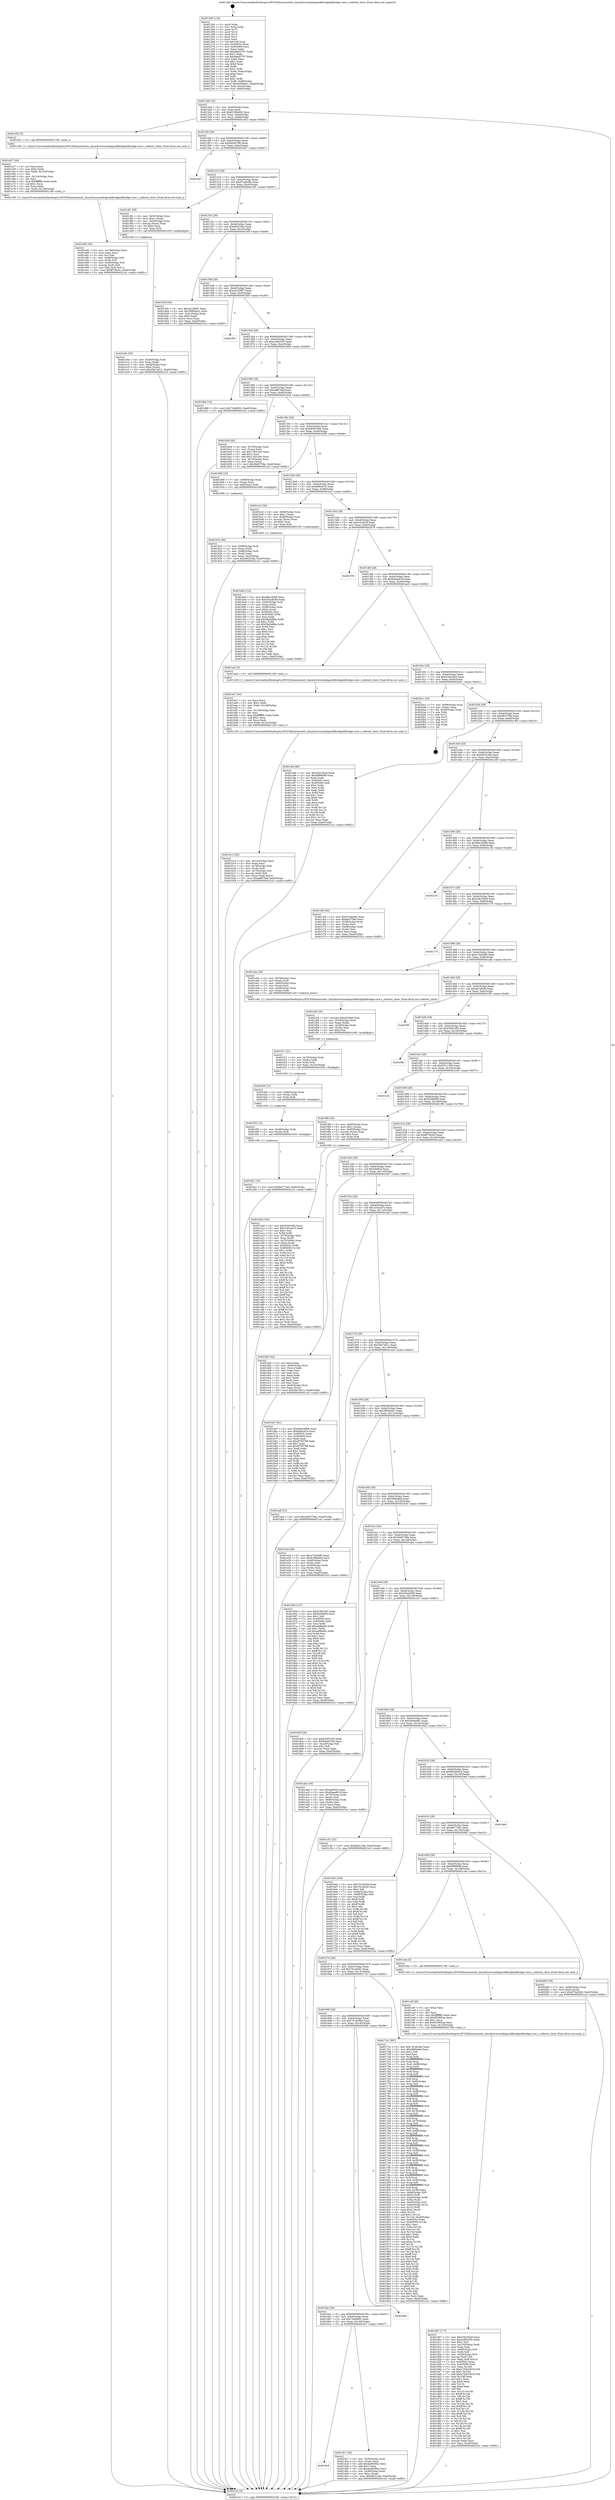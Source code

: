 digraph "0x401260" {
  label = "0x401260 (/mnt/c/Users/mathe/Desktop/tcc/POCII/binaries/extr_linuxdriversmediapciddbridgeddbridge-core.c_redirect_show_Final-ollvm.out::main(0))"
  labelloc = "t"
  node[shape=record]

  Entry [label="",width=0.3,height=0.3,shape=circle,fillcolor=black,style=filled]
  "0x4012d4" [label="{
     0x4012d4 [32]\l
     | [instrs]\l
     &nbsp;&nbsp;0x4012d4 \<+6\>: mov -0xa0(%rbp),%eax\l
     &nbsp;&nbsp;0x4012da \<+2\>: mov %eax,%ecx\l
     &nbsp;&nbsp;0x4012dc \<+6\>: sub $0x8108bd0d,%ecx\l
     &nbsp;&nbsp;0x4012e2 \<+6\>: mov %eax,-0xb4(%rbp)\l
     &nbsp;&nbsp;0x4012e8 \<+6\>: mov %ecx,-0xb8(%rbp)\l
     &nbsp;&nbsp;0x4012ee \<+6\>: je 0000000000401e52 \<main+0xbf2\>\l
  }"]
  "0x401e52" [label="{
     0x401e52 [5]\l
     | [instrs]\l
     &nbsp;&nbsp;0x401e52 \<+5\>: call 0000000000401160 \<next_i\>\l
     | [calls]\l
     &nbsp;&nbsp;0x401160 \{1\} (/mnt/c/Users/mathe/Desktop/tcc/POCII/binaries/extr_linuxdriversmediapciddbridgeddbridge-core.c_redirect_show_Final-ollvm.out::next_i)\l
  }"]
  "0x4012f4" [label="{
     0x4012f4 [28]\l
     | [instrs]\l
     &nbsp;&nbsp;0x4012f4 \<+5\>: jmp 00000000004012f9 \<main+0x99\>\l
     &nbsp;&nbsp;0x4012f9 \<+6\>: mov -0xb4(%rbp),%eax\l
     &nbsp;&nbsp;0x4012ff \<+5\>: sub $0x94e0d766,%eax\l
     &nbsp;&nbsp;0x401304 \<+6\>: mov %eax,-0xbc(%rbp)\l
     &nbsp;&nbsp;0x40130a \<+6\>: je 00000000004018e7 \<main+0x687\>\l
  }"]
  Exit [label="",width=0.3,height=0.3,shape=circle,fillcolor=black,style=filled,peripheries=2]
  "0x4018e7" [label="{
     0x4018e7\l
  }", style=dashed]
  "0x401310" [label="{
     0x401310 [28]\l
     | [instrs]\l
     &nbsp;&nbsp;0x401310 \<+5\>: jmp 0000000000401315 \<main+0xb5\>\l
     &nbsp;&nbsp;0x401315 \<+6\>: mov -0xb4(%rbp),%eax\l
     &nbsp;&nbsp;0x40131b \<+5\>: sub $0x97adbc8b,%eax\l
     &nbsp;&nbsp;0x401320 \<+6\>: mov %eax,-0xc0(%rbp)\l
     &nbsp;&nbsp;0x401326 \<+6\>: je 0000000000401df1 \<main+0xb91\>\l
  }"]
  "0x401f41" [label="{
     0x401f41 [15]\l
     | [instrs]\l
     &nbsp;&nbsp;0x401f41 \<+10\>: movl $0x6ef77cb5,-0xa0(%rbp)\l
     &nbsp;&nbsp;0x401f4b \<+5\>: jmp 00000000004021e2 \<main+0xf82\>\l
  }"]
  "0x401df1" [label="{
     0x401df1 [29]\l
     | [instrs]\l
     &nbsp;&nbsp;0x401df1 \<+4\>: mov -0x50(%rbp),%rax\l
     &nbsp;&nbsp;0x401df5 \<+6\>: movl $0x1,(%rax)\l
     &nbsp;&nbsp;0x401dfb \<+4\>: mov -0x50(%rbp),%rax\l
     &nbsp;&nbsp;0x401dff \<+3\>: movslq (%rax),%rax\l
     &nbsp;&nbsp;0x401e02 \<+4\>: shl $0x0,%rax\l
     &nbsp;&nbsp;0x401e06 \<+3\>: mov %rax,%rdi\l
     &nbsp;&nbsp;0x401e09 \<+5\>: call 0000000000401050 \<malloc@plt\>\l
     | [calls]\l
     &nbsp;&nbsp;0x401050 \{1\} (unknown)\l
  }"]
  "0x40132c" [label="{
     0x40132c [28]\l
     | [instrs]\l
     &nbsp;&nbsp;0x40132c \<+5\>: jmp 0000000000401331 \<main+0xd1\>\l
     &nbsp;&nbsp;0x401331 \<+6\>: mov -0xb4(%rbp),%eax\l
     &nbsp;&nbsp;0x401337 \<+5\>: sub $0x9e6232fa,%eax\l
     &nbsp;&nbsp;0x40133c \<+6\>: mov %eax,-0xc4(%rbp)\l
     &nbsp;&nbsp;0x401342 \<+6\>: je 000000000040193f \<main+0x6df\>\l
  }"]
  "0x401f35" [label="{
     0x401f35 [12]\l
     | [instrs]\l
     &nbsp;&nbsp;0x401f35 \<+4\>: mov -0x48(%rbp),%rdx\l
     &nbsp;&nbsp;0x401f39 \<+3\>: mov (%rdx),%rdi\l
     &nbsp;&nbsp;0x401f3c \<+5\>: call 0000000000401030 \<free@plt\>\l
     | [calls]\l
     &nbsp;&nbsp;0x401030 \{1\} (unknown)\l
  }"]
  "0x40193f" [label="{
     0x40193f [30]\l
     | [instrs]\l
     &nbsp;&nbsp;0x40193f \<+5\>: mov $0xa4158bf7,%eax\l
     &nbsp;&nbsp;0x401944 \<+5\>: mov $0x3895bd41,%ecx\l
     &nbsp;&nbsp;0x401949 \<+3\>: mov -0x2c(%rbp),%edx\l
     &nbsp;&nbsp;0x40194c \<+3\>: cmp $0x0,%edx\l
     &nbsp;&nbsp;0x40194f \<+3\>: cmove %ecx,%eax\l
     &nbsp;&nbsp;0x401952 \<+6\>: mov %eax,-0xa0(%rbp)\l
     &nbsp;&nbsp;0x401958 \<+5\>: jmp 00000000004021e2 \<main+0xf82\>\l
  }"]
  "0x401348" [label="{
     0x401348 [28]\l
     | [instrs]\l
     &nbsp;&nbsp;0x401348 \<+5\>: jmp 000000000040134d \<main+0xed\>\l
     &nbsp;&nbsp;0x40134d \<+6\>: mov -0xb4(%rbp),%eax\l
     &nbsp;&nbsp;0x401353 \<+5\>: sub $0xa4158bf7,%eax\l
     &nbsp;&nbsp;0x401358 \<+6\>: mov %eax,-0xc8(%rbp)\l
     &nbsp;&nbsp;0x40135e \<+6\>: je 0000000000401f50 \<main+0xcf0\>\l
  }"]
  "0x401f26" [label="{
     0x401f26 [15]\l
     | [instrs]\l
     &nbsp;&nbsp;0x401f26 \<+4\>: mov -0x60(%rbp),%rdx\l
     &nbsp;&nbsp;0x401f2a \<+3\>: mov (%rdx),%rdx\l
     &nbsp;&nbsp;0x401f2d \<+3\>: mov %rdx,%rdi\l
     &nbsp;&nbsp;0x401f30 \<+5\>: call 0000000000401030 \<free@plt\>\l
     | [calls]\l
     &nbsp;&nbsp;0x401030 \{1\} (unknown)\l
  }"]
  "0x401f50" [label="{
     0x401f50\l
  }", style=dashed]
  "0x401364" [label="{
     0x401364 [28]\l
     | [instrs]\l
     &nbsp;&nbsp;0x401364 \<+5\>: jmp 0000000000401369 \<main+0x109\>\l
     &nbsp;&nbsp;0x401369 \<+6\>: mov -0xb4(%rbp),%eax\l
     &nbsp;&nbsp;0x40136f \<+5\>: sub $0xacd82305,%eax\l
     &nbsp;&nbsp;0x401374 \<+6\>: mov %eax,-0xcc(%rbp)\l
     &nbsp;&nbsp;0x40137a \<+6\>: je 0000000000401db8 \<main+0xb58\>\l
  }"]
  "0x401f11" [label="{
     0x401f11 [21]\l
     | [instrs]\l
     &nbsp;&nbsp;0x401f11 \<+4\>: mov -0x78(%rbp),%rdx\l
     &nbsp;&nbsp;0x401f15 \<+3\>: mov (%rdx),%rdx\l
     &nbsp;&nbsp;0x401f18 \<+3\>: mov %rdx,%rdi\l
     &nbsp;&nbsp;0x401f1b \<+6\>: mov %eax,-0x15c(%rbp)\l
     &nbsp;&nbsp;0x401f21 \<+5\>: call 0000000000401030 \<free@plt\>\l
     | [calls]\l
     &nbsp;&nbsp;0x401030 \{1\} (unknown)\l
  }"]
  "0x401db8" [label="{
     0x401db8 [15]\l
     | [instrs]\l
     &nbsp;&nbsp;0x401db8 \<+10\>: movl $0x75af4902,-0xa0(%rbp)\l
     &nbsp;&nbsp;0x401dc2 \<+5\>: jmp 00000000004021e2 \<main+0xf82\>\l
  }"]
  "0x401380" [label="{
     0x401380 [28]\l
     | [instrs]\l
     &nbsp;&nbsp;0x401380 \<+5\>: jmp 0000000000401385 \<main+0x125\>\l
     &nbsp;&nbsp;0x401385 \<+6\>: mov -0xb4(%rbp),%eax\l
     &nbsp;&nbsp;0x40138b \<+5\>: sub $0xadf678ef,%eax\l
     &nbsp;&nbsp;0x401390 \<+6\>: mov %eax,-0xd0(%rbp)\l
     &nbsp;&nbsp;0x401396 \<+6\>: je 0000000000401b3d \<main+0x8dd\>\l
  }"]
  "0x401ef4" [label="{
     0x401ef4 [29]\l
     | [instrs]\l
     &nbsp;&nbsp;0x401ef4 \<+10\>: movabs $0x4030b6,%rdi\l
     &nbsp;&nbsp;0x401efe \<+4\>: mov -0x38(%rbp),%rdx\l
     &nbsp;&nbsp;0x401f02 \<+2\>: mov %eax,(%rdx)\l
     &nbsp;&nbsp;0x401f04 \<+4\>: mov -0x38(%rbp),%rdx\l
     &nbsp;&nbsp;0x401f08 \<+2\>: mov (%rdx),%esi\l
     &nbsp;&nbsp;0x401f0a \<+2\>: mov $0x0,%al\l
     &nbsp;&nbsp;0x401f0c \<+5\>: call 0000000000401040 \<printf@plt\>\l
     | [calls]\l
     &nbsp;&nbsp;0x401040 \{1\} (unknown)\l
  }"]
  "0x401b3d" [label="{
     0x401b3d [42]\l
     | [instrs]\l
     &nbsp;&nbsp;0x401b3d \<+4\>: mov -0x70(%rbp),%rax\l
     &nbsp;&nbsp;0x401b41 \<+2\>: mov (%rax),%ecx\l
     &nbsp;&nbsp;0x401b43 \<+6\>: sub $0x11831e0c,%ecx\l
     &nbsp;&nbsp;0x401b49 \<+3\>: add $0x1,%ecx\l
     &nbsp;&nbsp;0x401b4c \<+6\>: add $0x11831e0c,%ecx\l
     &nbsp;&nbsp;0x401b52 \<+4\>: mov -0x70(%rbp),%rax\l
     &nbsp;&nbsp;0x401b56 \<+2\>: mov %ecx,(%rax)\l
     &nbsp;&nbsp;0x401b58 \<+10\>: movl $0x3b83758a,-0xa0(%rbp)\l
     &nbsp;&nbsp;0x401b62 \<+5\>: jmp 00000000004021e2 \<main+0xf82\>\l
  }"]
  "0x40139c" [label="{
     0x40139c [28]\l
     | [instrs]\l
     &nbsp;&nbsp;0x40139c \<+5\>: jmp 00000000004013a1 \<main+0x141\>\l
     &nbsp;&nbsp;0x4013a1 \<+6\>: mov -0xb4(%rbp),%eax\l
     &nbsp;&nbsp;0x4013a7 \<+5\>: sub $0xb9387d40,%eax\l
     &nbsp;&nbsp;0x4013ac \<+6\>: mov %eax,-0xd4(%rbp)\l
     &nbsp;&nbsp;0x4013b2 \<+6\>: je 0000000000401908 \<main+0x6a8\>\l
  }"]
  "0x401e83" [label="{
     0x401e83 [45]\l
     | [instrs]\l
     &nbsp;&nbsp;0x401e83 \<+6\>: mov -0x158(%rbp),%ecx\l
     &nbsp;&nbsp;0x401e89 \<+3\>: imul %eax,%ecx\l
     &nbsp;&nbsp;0x401e8c \<+3\>: mov %cl,%dil\l
     &nbsp;&nbsp;0x401e8f \<+4\>: mov -0x48(%rbp),%r8\l
     &nbsp;&nbsp;0x401e93 \<+3\>: mov (%r8),%r8\l
     &nbsp;&nbsp;0x401e96 \<+4\>: mov -0x40(%rbp),%r9\l
     &nbsp;&nbsp;0x401e9a \<+3\>: movslq (%r9),%r9\l
     &nbsp;&nbsp;0x401e9d \<+4\>: mov %dil,(%r8,%r9,1)\l
     &nbsp;&nbsp;0x401ea1 \<+10\>: movl $0xff739c0c,-0xa0(%rbp)\l
     &nbsp;&nbsp;0x401eab \<+5\>: jmp 00000000004021e2 \<main+0xf82\>\l
  }"]
  "0x401908" [label="{
     0x401908 [19]\l
     | [instrs]\l
     &nbsp;&nbsp;0x401908 \<+7\>: mov -0x90(%rbp),%rax\l
     &nbsp;&nbsp;0x40190f \<+3\>: mov (%rax),%rax\l
     &nbsp;&nbsp;0x401912 \<+4\>: mov 0x8(%rax),%rdi\l
     &nbsp;&nbsp;0x401916 \<+5\>: call 0000000000401060 \<atoi@plt\>\l
     | [calls]\l
     &nbsp;&nbsp;0x401060 \{1\} (unknown)\l
  }"]
  "0x4013b8" [label="{
     0x4013b8 [28]\l
     | [instrs]\l
     &nbsp;&nbsp;0x4013b8 \<+5\>: jmp 00000000004013bd \<main+0x15d\>\l
     &nbsp;&nbsp;0x4013bd \<+6\>: mov -0xb4(%rbp),%eax\l
     &nbsp;&nbsp;0x4013c3 \<+5\>: sub $0xbbf0cb7e,%eax\l
     &nbsp;&nbsp;0x4013c8 \<+6\>: mov %eax,-0xd8(%rbp)\l
     &nbsp;&nbsp;0x4013ce \<+6\>: je 0000000000401bc2 \<main+0x962\>\l
  }"]
  "0x401e57" [label="{
     0x401e57 [44]\l
     | [instrs]\l
     &nbsp;&nbsp;0x401e57 \<+2\>: xor %ecx,%ecx\l
     &nbsp;&nbsp;0x401e59 \<+5\>: mov $0x2,%edx\l
     &nbsp;&nbsp;0x401e5e \<+6\>: mov %edx,-0x154(%rbp)\l
     &nbsp;&nbsp;0x401e64 \<+1\>: cltd\l
     &nbsp;&nbsp;0x401e65 \<+6\>: mov -0x154(%rbp),%esi\l
     &nbsp;&nbsp;0x401e6b \<+2\>: idiv %esi\l
     &nbsp;&nbsp;0x401e6d \<+6\>: imul $0xfffffffe,%edx,%edx\l
     &nbsp;&nbsp;0x401e73 \<+3\>: sub $0x1,%ecx\l
     &nbsp;&nbsp;0x401e76 \<+2\>: sub %ecx,%edx\l
     &nbsp;&nbsp;0x401e78 \<+6\>: mov %edx,-0x158(%rbp)\l
     &nbsp;&nbsp;0x401e7e \<+5\>: call 0000000000401160 \<next_i\>\l
     | [calls]\l
     &nbsp;&nbsp;0x401160 \{1\} (/mnt/c/Users/mathe/Desktop/tcc/POCII/binaries/extr_linuxdriversmediapciddbridgeddbridge-core.c_redirect_show_Final-ollvm.out::next_i)\l
  }"]
  "0x401bc2" [label="{
     0x401bc2 [29]\l
     | [instrs]\l
     &nbsp;&nbsp;0x401bc2 \<+4\>: mov -0x68(%rbp),%rax\l
     &nbsp;&nbsp;0x401bc6 \<+6\>: movl $0x1,(%rax)\l
     &nbsp;&nbsp;0x401bcc \<+4\>: mov -0x68(%rbp),%rax\l
     &nbsp;&nbsp;0x401bd0 \<+3\>: movslq (%rax),%rax\l
     &nbsp;&nbsp;0x401bd3 \<+4\>: shl $0x2,%rax\l
     &nbsp;&nbsp;0x401bd7 \<+3\>: mov %rax,%rdi\l
     &nbsp;&nbsp;0x401bda \<+5\>: call 0000000000401050 \<malloc@plt\>\l
     | [calls]\l
     &nbsp;&nbsp;0x401050 \{1\} (unknown)\l
  }"]
  "0x4013d4" [label="{
     0x4013d4 [28]\l
     | [instrs]\l
     &nbsp;&nbsp;0x4013d4 \<+5\>: jmp 00000000004013d9 \<main+0x179\>\l
     &nbsp;&nbsp;0x4013d9 \<+6\>: mov -0xb4(%rbp),%eax\l
     &nbsp;&nbsp;0x4013df \<+5\>: sub $0xc32c63cf,%eax\l
     &nbsp;&nbsp;0x4013e4 \<+6\>: mov %eax,-0xdc(%rbp)\l
     &nbsp;&nbsp;0x4013ea \<+6\>: je 0000000000402076 \<main+0xe16\>\l
  }"]
  "0x401e0e" [label="{
     0x401e0e [32]\l
     | [instrs]\l
     &nbsp;&nbsp;0x401e0e \<+4\>: mov -0x48(%rbp),%rdi\l
     &nbsp;&nbsp;0x401e12 \<+3\>: mov %rax,(%rdi)\l
     &nbsp;&nbsp;0x401e15 \<+4\>: mov -0x40(%rbp),%rax\l
     &nbsp;&nbsp;0x401e19 \<+6\>: movl $0x0,(%rax)\l
     &nbsp;&nbsp;0x401e1f \<+10\>: movl $0x29a74d11,-0xa0(%rbp)\l
     &nbsp;&nbsp;0x401e29 \<+5\>: jmp 00000000004021e2 \<main+0xf82\>\l
  }"]
  "0x402076" [label="{
     0x402076\l
  }", style=dashed]
  "0x4013f0" [label="{
     0x4013f0 [28]\l
     | [instrs]\l
     &nbsp;&nbsp;0x4013f0 \<+5\>: jmp 00000000004013f5 \<main+0x195\>\l
     &nbsp;&nbsp;0x4013f5 \<+6\>: mov -0xb4(%rbp),%eax\l
     &nbsp;&nbsp;0x4013fb \<+5\>: sub $0xd6aae819,%eax\l
     &nbsp;&nbsp;0x401400 \<+6\>: mov %eax,-0xe0(%rbp)\l
     &nbsp;&nbsp;0x401406 \<+6\>: je 0000000000401ae2 \<main+0x882\>\l
  }"]
  "0x4016c8" [label="{
     0x4016c8\l
  }", style=dashed]
  "0x401ae2" [label="{
     0x401ae2 [5]\l
     | [instrs]\l
     &nbsp;&nbsp;0x401ae2 \<+5\>: call 0000000000401160 \<next_i\>\l
     | [calls]\l
     &nbsp;&nbsp;0x401160 \{1\} (/mnt/c/Users/mathe/Desktop/tcc/POCII/binaries/extr_linuxdriversmediapciddbridgeddbridge-core.c_redirect_show_Final-ollvm.out::next_i)\l
  }"]
  "0x40140c" [label="{
     0x40140c [28]\l
     | [instrs]\l
     &nbsp;&nbsp;0x40140c \<+5\>: jmp 0000000000401411 \<main+0x1b1\>\l
     &nbsp;&nbsp;0x401411 \<+6\>: mov -0xb4(%rbp),%eax\l
     &nbsp;&nbsp;0x401417 \<+5\>: sub $0xd70a42b0,%eax\l
     &nbsp;&nbsp;0x40141c \<+6\>: mov %eax,-0xe4(%rbp)\l
     &nbsp;&nbsp;0x401422 \<+6\>: je 00000000004020a1 \<main+0xe41\>\l
  }"]
  "0x401dc7" [label="{
     0x401dc7 [42]\l
     | [instrs]\l
     &nbsp;&nbsp;0x401dc7 \<+4\>: mov -0x58(%rbp),%rax\l
     &nbsp;&nbsp;0x401dcb \<+2\>: mov (%rax),%ecx\l
     &nbsp;&nbsp;0x401dcd \<+6\>: add $0xda9409b2,%ecx\l
     &nbsp;&nbsp;0x401dd3 \<+3\>: add $0x1,%ecx\l
     &nbsp;&nbsp;0x401dd6 \<+6\>: sub $0xda9409b2,%ecx\l
     &nbsp;&nbsp;0x401ddc \<+4\>: mov -0x58(%rbp),%rax\l
     &nbsp;&nbsp;0x401de0 \<+2\>: mov %ecx,(%rax)\l
     &nbsp;&nbsp;0x401de2 \<+10\>: movl $0xd9c51efe,-0xa0(%rbp)\l
     &nbsp;&nbsp;0x401dec \<+5\>: jmp 00000000004021e2 \<main+0xf82\>\l
  }"]
  "0x4020a1" [label="{
     0x4020a1 [24]\l
     | [instrs]\l
     &nbsp;&nbsp;0x4020a1 \<+7\>: mov -0x98(%rbp),%rax\l
     &nbsp;&nbsp;0x4020a8 \<+2\>: mov (%rax),%eax\l
     &nbsp;&nbsp;0x4020aa \<+4\>: lea -0x28(%rbp),%rsp\l
     &nbsp;&nbsp;0x4020ae \<+1\>: pop %rbx\l
     &nbsp;&nbsp;0x4020af \<+2\>: pop %r12\l
     &nbsp;&nbsp;0x4020b1 \<+2\>: pop %r13\l
     &nbsp;&nbsp;0x4020b3 \<+2\>: pop %r14\l
     &nbsp;&nbsp;0x4020b5 \<+2\>: pop %r15\l
     &nbsp;&nbsp;0x4020b7 \<+1\>: pop %rbp\l
     &nbsp;&nbsp;0x4020b8 \<+1\>: ret\l
  }"]
  "0x401428" [label="{
     0x401428 [28]\l
     | [instrs]\l
     &nbsp;&nbsp;0x401428 \<+5\>: jmp 000000000040142d \<main+0x1cd\>\l
     &nbsp;&nbsp;0x40142d \<+6\>: mov -0xb4(%rbp),%eax\l
     &nbsp;&nbsp;0x401433 \<+5\>: sub $0xd81f7f8d,%eax\l
     &nbsp;&nbsp;0x401438 \<+6\>: mov %eax,-0xe8(%rbp)\l
     &nbsp;&nbsp;0x40143e \<+6\>: je 0000000000401c84 \<main+0xa24\>\l
  }"]
  "0x4016ac" [label="{
     0x4016ac [28]\l
     | [instrs]\l
     &nbsp;&nbsp;0x4016ac \<+5\>: jmp 00000000004016b1 \<main+0x451\>\l
     &nbsp;&nbsp;0x4016b1 \<+6\>: mov -0xb4(%rbp),%eax\l
     &nbsp;&nbsp;0x4016b7 \<+5\>: sub $0x75af4902,%eax\l
     &nbsp;&nbsp;0x4016bc \<+6\>: mov %eax,-0x144(%rbp)\l
     &nbsp;&nbsp;0x4016c2 \<+6\>: je 0000000000401dc7 \<main+0xb67\>\l
  }"]
  "0x401c84" [label="{
     0x401c84 [86]\l
     | [instrs]\l
     &nbsp;&nbsp;0x401c84 \<+5\>: mov $0xe3b16428,%eax\l
     &nbsp;&nbsp;0x401c89 \<+5\>: mov $0x6f9f9698,%ecx\l
     &nbsp;&nbsp;0x401c8e \<+2\>: xor %edx,%edx\l
     &nbsp;&nbsp;0x401c90 \<+7\>: mov 0x40505c,%esi\l
     &nbsp;&nbsp;0x401c97 \<+7\>: mov 0x405060,%edi\l
     &nbsp;&nbsp;0x401c9e \<+3\>: sub $0x1,%edx\l
     &nbsp;&nbsp;0x401ca1 \<+3\>: mov %esi,%r8d\l
     &nbsp;&nbsp;0x401ca4 \<+3\>: add %edx,%r8d\l
     &nbsp;&nbsp;0x401ca7 \<+4\>: imul %r8d,%esi\l
     &nbsp;&nbsp;0x401cab \<+3\>: and $0x1,%esi\l
     &nbsp;&nbsp;0x401cae \<+3\>: cmp $0x0,%esi\l
     &nbsp;&nbsp;0x401cb1 \<+4\>: sete %r9b\l
     &nbsp;&nbsp;0x401cb5 \<+3\>: cmp $0xa,%edi\l
     &nbsp;&nbsp;0x401cb8 \<+4\>: setl %r10b\l
     &nbsp;&nbsp;0x401cbc \<+3\>: mov %r9b,%r11b\l
     &nbsp;&nbsp;0x401cbf \<+3\>: and %r10b,%r11b\l
     &nbsp;&nbsp;0x401cc2 \<+3\>: xor %r10b,%r9b\l
     &nbsp;&nbsp;0x401cc5 \<+3\>: or %r9b,%r11b\l
     &nbsp;&nbsp;0x401cc8 \<+4\>: test $0x1,%r11b\l
     &nbsp;&nbsp;0x401ccc \<+3\>: cmovne %ecx,%eax\l
     &nbsp;&nbsp;0x401ccf \<+6\>: mov %eax,-0xa0(%rbp)\l
     &nbsp;&nbsp;0x401cd5 \<+5\>: jmp 00000000004021e2 \<main+0xf82\>\l
  }"]
  "0x401444" [label="{
     0x401444 [28]\l
     | [instrs]\l
     &nbsp;&nbsp;0x401444 \<+5\>: jmp 0000000000401449 \<main+0x1e9\>\l
     &nbsp;&nbsp;0x401449 \<+6\>: mov -0xb4(%rbp),%eax\l
     &nbsp;&nbsp;0x40144f \<+5\>: sub $0xd9c51efe,%eax\l
     &nbsp;&nbsp;0x401454 \<+6\>: mov %eax,-0xec(%rbp)\l
     &nbsp;&nbsp;0x40145a \<+6\>: je 0000000000401c60 \<main+0xa00\>\l
  }"]
  "0x4020b9" [label="{
     0x4020b9\l
  }", style=dashed]
  "0x401c60" [label="{
     0x401c60 [36]\l
     | [instrs]\l
     &nbsp;&nbsp;0x401c60 \<+5\>: mov $0x97adbc8b,%eax\l
     &nbsp;&nbsp;0x401c65 \<+5\>: mov $0xd81f7f8d,%ecx\l
     &nbsp;&nbsp;0x401c6a \<+4\>: mov -0x58(%rbp),%rdx\l
     &nbsp;&nbsp;0x401c6e \<+2\>: mov (%rdx),%esi\l
     &nbsp;&nbsp;0x401c70 \<+4\>: mov -0x68(%rbp),%rdx\l
     &nbsp;&nbsp;0x401c74 \<+2\>: cmp (%rdx),%esi\l
     &nbsp;&nbsp;0x401c76 \<+3\>: cmovl %ecx,%eax\l
     &nbsp;&nbsp;0x401c79 \<+6\>: mov %eax,-0xa0(%rbp)\l
     &nbsp;&nbsp;0x401c7f \<+5\>: jmp 00000000004021e2 \<main+0xf82\>\l
  }"]
  "0x401460" [label="{
     0x401460 [28]\l
     | [instrs]\l
     &nbsp;&nbsp;0x401460 \<+5\>: jmp 0000000000401465 \<main+0x205\>\l
     &nbsp;&nbsp;0x401465 \<+6\>: mov -0xb4(%rbp),%eax\l
     &nbsp;&nbsp;0x40146b \<+5\>: sub $0xd9e16069,%eax\l
     &nbsp;&nbsp;0x401470 \<+6\>: mov %eax,-0xf0(%rbp)\l
     &nbsp;&nbsp;0x401476 \<+6\>: je 000000000040213b \<main+0xedb\>\l
  }"]
  "0x401d07" [label="{
     0x401d07 [177]\l
     | [instrs]\l
     &nbsp;&nbsp;0x401d07 \<+5\>: mov $0xe3b16428,%ecx\l
     &nbsp;&nbsp;0x401d0c \<+5\>: mov $0xacd82305,%edx\l
     &nbsp;&nbsp;0x401d11 \<+3\>: mov $0x1,%sil\l
     &nbsp;&nbsp;0x401d14 \<+6\>: mov -0x150(%rbp),%edi\l
     &nbsp;&nbsp;0x401d1a \<+3\>: imul %eax,%edi\l
     &nbsp;&nbsp;0x401d1d \<+4\>: mov -0x60(%rbp),%r8\l
     &nbsp;&nbsp;0x401d21 \<+3\>: mov (%r8),%r8\l
     &nbsp;&nbsp;0x401d24 \<+4\>: mov -0x58(%rbp),%r9\l
     &nbsp;&nbsp;0x401d28 \<+3\>: movslq (%r9),%r9\l
     &nbsp;&nbsp;0x401d2b \<+4\>: mov %edi,(%r8,%r9,4)\l
     &nbsp;&nbsp;0x401d2f \<+7\>: mov 0x40505c,%eax\l
     &nbsp;&nbsp;0x401d36 \<+7\>: mov 0x405060,%edi\l
     &nbsp;&nbsp;0x401d3d \<+3\>: mov %eax,%r10d\l
     &nbsp;&nbsp;0x401d40 \<+7\>: sub $0xa7d2b24f,%r10d\l
     &nbsp;&nbsp;0x401d47 \<+4\>: sub $0x1,%r10d\l
     &nbsp;&nbsp;0x401d4b \<+7\>: add $0xa7d2b24f,%r10d\l
     &nbsp;&nbsp;0x401d52 \<+4\>: imul %r10d,%eax\l
     &nbsp;&nbsp;0x401d56 \<+3\>: and $0x1,%eax\l
     &nbsp;&nbsp;0x401d59 \<+3\>: cmp $0x0,%eax\l
     &nbsp;&nbsp;0x401d5c \<+4\>: sete %r11b\l
     &nbsp;&nbsp;0x401d60 \<+3\>: cmp $0xa,%edi\l
     &nbsp;&nbsp;0x401d63 \<+3\>: setl %bl\l
     &nbsp;&nbsp;0x401d66 \<+3\>: mov %r11b,%r14b\l
     &nbsp;&nbsp;0x401d69 \<+4\>: xor $0xff,%r14b\l
     &nbsp;&nbsp;0x401d6d \<+3\>: mov %bl,%r15b\l
     &nbsp;&nbsp;0x401d70 \<+4\>: xor $0xff,%r15b\l
     &nbsp;&nbsp;0x401d74 \<+4\>: xor $0x1,%sil\l
     &nbsp;&nbsp;0x401d78 \<+3\>: mov %r14b,%r12b\l
     &nbsp;&nbsp;0x401d7b \<+4\>: and $0xff,%r12b\l
     &nbsp;&nbsp;0x401d7f \<+3\>: and %sil,%r11b\l
     &nbsp;&nbsp;0x401d82 \<+3\>: mov %r15b,%r13b\l
     &nbsp;&nbsp;0x401d85 \<+4\>: and $0xff,%r13b\l
     &nbsp;&nbsp;0x401d89 \<+3\>: and %sil,%bl\l
     &nbsp;&nbsp;0x401d8c \<+3\>: or %r11b,%r12b\l
     &nbsp;&nbsp;0x401d8f \<+3\>: or %bl,%r13b\l
     &nbsp;&nbsp;0x401d92 \<+3\>: xor %r13b,%r12b\l
     &nbsp;&nbsp;0x401d95 \<+3\>: or %r15b,%r14b\l
     &nbsp;&nbsp;0x401d98 \<+4\>: xor $0xff,%r14b\l
     &nbsp;&nbsp;0x401d9c \<+4\>: or $0x1,%sil\l
     &nbsp;&nbsp;0x401da0 \<+3\>: and %sil,%r14b\l
     &nbsp;&nbsp;0x401da3 \<+3\>: or %r14b,%r12b\l
     &nbsp;&nbsp;0x401da6 \<+4\>: test $0x1,%r12b\l
     &nbsp;&nbsp;0x401daa \<+3\>: cmovne %edx,%ecx\l
     &nbsp;&nbsp;0x401dad \<+6\>: mov %ecx,-0xa0(%rbp)\l
     &nbsp;&nbsp;0x401db3 \<+5\>: jmp 00000000004021e2 \<main+0xf82\>\l
  }"]
  "0x40213b" [label="{
     0x40213b\l
  }", style=dashed]
  "0x40147c" [label="{
     0x40147c [28]\l
     | [instrs]\l
     &nbsp;&nbsp;0x40147c \<+5\>: jmp 0000000000401481 \<main+0x221\>\l
     &nbsp;&nbsp;0x401481 \<+6\>: mov -0xb4(%rbp),%eax\l
     &nbsp;&nbsp;0x401487 \<+5\>: sub $0xe3b16428,%eax\l
     &nbsp;&nbsp;0x40148c \<+6\>: mov %eax,-0xf4(%rbp)\l
     &nbsp;&nbsp;0x401492 \<+6\>: je 0000000000402178 \<main+0xf18\>\l
  }"]
  "0x401cdf" [label="{
     0x401cdf [40]\l
     | [instrs]\l
     &nbsp;&nbsp;0x401cdf \<+5\>: mov $0x2,%ecx\l
     &nbsp;&nbsp;0x401ce4 \<+1\>: cltd\l
     &nbsp;&nbsp;0x401ce5 \<+2\>: idiv %ecx\l
     &nbsp;&nbsp;0x401ce7 \<+6\>: imul $0xfffffffe,%edx,%ecx\l
     &nbsp;&nbsp;0x401ced \<+6\>: sub $0xf53905aa,%ecx\l
     &nbsp;&nbsp;0x401cf3 \<+3\>: add $0x1,%ecx\l
     &nbsp;&nbsp;0x401cf6 \<+6\>: add $0xf53905aa,%ecx\l
     &nbsp;&nbsp;0x401cfc \<+6\>: mov %ecx,-0x150(%rbp)\l
     &nbsp;&nbsp;0x401d02 \<+5\>: call 0000000000401160 \<next_i\>\l
     | [calls]\l
     &nbsp;&nbsp;0x401160 \{1\} (/mnt/c/Users/mathe/Desktop/tcc/POCII/binaries/extr_linuxdriversmediapciddbridgeddbridge-core.c_redirect_show_Final-ollvm.out::next_i)\l
  }"]
  "0x402178" [label="{
     0x402178\l
  }", style=dashed]
  "0x401498" [label="{
     0x401498 [28]\l
     | [instrs]\l
     &nbsp;&nbsp;0x401498 \<+5\>: jmp 000000000040149d \<main+0x23d\>\l
     &nbsp;&nbsp;0x40149d \<+6\>: mov -0xb4(%rbp),%eax\l
     &nbsp;&nbsp;0x4014a3 \<+5\>: sub $0xe7445e99,%eax\l
     &nbsp;&nbsp;0x4014a8 \<+6\>: mov %eax,-0xf8(%rbp)\l
     &nbsp;&nbsp;0x4014ae \<+6\>: je 0000000000401eda \<main+0xc7a\>\l
  }"]
  "0x401bdf" [label="{
     0x401bdf [114]\l
     | [instrs]\l
     &nbsp;&nbsp;0x401bdf \<+5\>: mov $0xd9e16069,%ecx\l
     &nbsp;&nbsp;0x401be4 \<+5\>: mov $0x454a8269,%edx\l
     &nbsp;&nbsp;0x401be9 \<+4\>: mov -0x60(%rbp),%rdi\l
     &nbsp;&nbsp;0x401bed \<+3\>: mov %rax,(%rdi)\l
     &nbsp;&nbsp;0x401bf0 \<+4\>: mov -0x58(%rbp),%rax\l
     &nbsp;&nbsp;0x401bf4 \<+6\>: movl $0x0,(%rax)\l
     &nbsp;&nbsp;0x401bfa \<+7\>: mov 0x40505c,%esi\l
     &nbsp;&nbsp;0x401c01 \<+8\>: mov 0x405060,%r8d\l
     &nbsp;&nbsp;0x401c09 \<+3\>: mov %esi,%r9d\l
     &nbsp;&nbsp;0x401c0c \<+7\>: add $0x58a3d86a,%r9d\l
     &nbsp;&nbsp;0x401c13 \<+4\>: sub $0x1,%r9d\l
     &nbsp;&nbsp;0x401c17 \<+7\>: sub $0x58a3d86a,%r9d\l
     &nbsp;&nbsp;0x401c1e \<+4\>: imul %r9d,%esi\l
     &nbsp;&nbsp;0x401c22 \<+3\>: and $0x1,%esi\l
     &nbsp;&nbsp;0x401c25 \<+3\>: cmp $0x0,%esi\l
     &nbsp;&nbsp;0x401c28 \<+4\>: sete %r10b\l
     &nbsp;&nbsp;0x401c2c \<+4\>: cmp $0xa,%r8d\l
     &nbsp;&nbsp;0x401c30 \<+4\>: setl %r11b\l
     &nbsp;&nbsp;0x401c34 \<+3\>: mov %r10b,%bl\l
     &nbsp;&nbsp;0x401c37 \<+3\>: and %r11b,%bl\l
     &nbsp;&nbsp;0x401c3a \<+3\>: xor %r11b,%r10b\l
     &nbsp;&nbsp;0x401c3d \<+3\>: or %r10b,%bl\l
     &nbsp;&nbsp;0x401c40 \<+3\>: test $0x1,%bl\l
     &nbsp;&nbsp;0x401c43 \<+3\>: cmovne %edx,%ecx\l
     &nbsp;&nbsp;0x401c46 \<+6\>: mov %ecx,-0xa0(%rbp)\l
     &nbsp;&nbsp;0x401c4c \<+5\>: jmp 00000000004021e2 \<main+0xf82\>\l
  }"]
  "0x401eda" [label="{
     0x401eda [26]\l
     | [instrs]\l
     &nbsp;&nbsp;0x401eda \<+4\>: mov -0x78(%rbp),%rax\l
     &nbsp;&nbsp;0x401ede \<+3\>: mov (%rax),%rdi\l
     &nbsp;&nbsp;0x401ee1 \<+4\>: mov -0x60(%rbp),%rax\l
     &nbsp;&nbsp;0x401ee5 \<+3\>: mov (%rax),%rsi\l
     &nbsp;&nbsp;0x401ee8 \<+4\>: mov -0x48(%rbp),%rax\l
     &nbsp;&nbsp;0x401eec \<+3\>: mov (%rax),%rdx\l
     &nbsp;&nbsp;0x401eef \<+5\>: call 0000000000401240 \<redirect_show\>\l
     | [calls]\l
     &nbsp;&nbsp;0x401240 \{1\} (/mnt/c/Users/mathe/Desktop/tcc/POCII/binaries/extr_linuxdriversmediapciddbridgeddbridge-core.c_redirect_show_Final-ollvm.out::redirect_show)\l
  }"]
  "0x4014b4" [label="{
     0x4014b4 [28]\l
     | [instrs]\l
     &nbsp;&nbsp;0x4014b4 \<+5\>: jmp 00000000004014b9 \<main+0x259\>\l
     &nbsp;&nbsp;0x4014b9 \<+6\>: mov -0xb4(%rbp),%eax\l
     &nbsp;&nbsp;0x4014bf \<+5\>: sub $0xefc18e96,%eax\l
     &nbsp;&nbsp;0x4014c4 \<+6\>: mov %eax,-0xfc(%rbp)\l
     &nbsp;&nbsp;0x4014ca \<+6\>: je 0000000000401f5f \<main+0xcff\>\l
  }"]
  "0x401b13" [label="{
     0x401b13 [42]\l
     | [instrs]\l
     &nbsp;&nbsp;0x401b13 \<+6\>: mov -0x14c(%rbp),%ecx\l
     &nbsp;&nbsp;0x401b19 \<+3\>: imul %eax,%ecx\l
     &nbsp;&nbsp;0x401b1c \<+4\>: mov -0x78(%rbp),%rdi\l
     &nbsp;&nbsp;0x401b20 \<+3\>: mov (%rdi),%rdi\l
     &nbsp;&nbsp;0x401b23 \<+4\>: mov -0x70(%rbp),%r8\l
     &nbsp;&nbsp;0x401b27 \<+3\>: movslq (%r8),%r8\l
     &nbsp;&nbsp;0x401b2a \<+4\>: mov %ecx,(%rdi,%r8,4)\l
     &nbsp;&nbsp;0x401b2e \<+10\>: movl $0xadf678ef,-0xa0(%rbp)\l
     &nbsp;&nbsp;0x401b38 \<+5\>: jmp 00000000004021e2 \<main+0xf82\>\l
  }"]
  "0x401f5f" [label="{
     0x401f5f\l
  }", style=dashed]
  "0x4014d0" [label="{
     0x4014d0 [28]\l
     | [instrs]\l
     &nbsp;&nbsp;0x4014d0 \<+5\>: jmp 00000000004014d5 \<main+0x275\>\l
     &nbsp;&nbsp;0x4014d5 \<+6\>: mov -0xb4(%rbp),%eax\l
     &nbsp;&nbsp;0x4014db \<+5\>: sub $0xf1881093,%eax\l
     &nbsp;&nbsp;0x4014e0 \<+6\>: mov %eax,-0x100(%rbp)\l
     &nbsp;&nbsp;0x4014e6 \<+6\>: je 00000000004020fe \<main+0xe9e\>\l
  }"]
  "0x401ae7" [label="{
     0x401ae7 [44]\l
     | [instrs]\l
     &nbsp;&nbsp;0x401ae7 \<+2\>: xor %ecx,%ecx\l
     &nbsp;&nbsp;0x401ae9 \<+5\>: mov $0x2,%edx\l
     &nbsp;&nbsp;0x401aee \<+6\>: mov %edx,-0x148(%rbp)\l
     &nbsp;&nbsp;0x401af4 \<+1\>: cltd\l
     &nbsp;&nbsp;0x401af5 \<+6\>: mov -0x148(%rbp),%esi\l
     &nbsp;&nbsp;0x401afb \<+2\>: idiv %esi\l
     &nbsp;&nbsp;0x401afd \<+6\>: imul $0xfffffffe,%edx,%edx\l
     &nbsp;&nbsp;0x401b03 \<+3\>: sub $0x1,%ecx\l
     &nbsp;&nbsp;0x401b06 \<+2\>: sub %ecx,%edx\l
     &nbsp;&nbsp;0x401b08 \<+6\>: mov %edx,-0x14c(%rbp)\l
     &nbsp;&nbsp;0x401b0e \<+5\>: call 0000000000401160 \<next_i\>\l
     | [calls]\l
     &nbsp;&nbsp;0x401160 \{1\} (/mnt/c/Users/mathe/Desktop/tcc/POCII/binaries/extr_linuxdriversmediapciddbridgeddbridge-core.c_redirect_show_Final-ollvm.out::next_i)\l
  }"]
  "0x4020fe" [label="{
     0x4020fe\l
  }", style=dashed]
  "0x4014ec" [label="{
     0x4014ec [28]\l
     | [instrs]\l
     &nbsp;&nbsp;0x4014ec \<+5\>: jmp 00000000004014f1 \<main+0x291\>\l
     &nbsp;&nbsp;0x4014f1 \<+6\>: mov -0xb4(%rbp),%eax\l
     &nbsp;&nbsp;0x4014f7 \<+5\>: sub $0xf2511300,%eax\l
     &nbsp;&nbsp;0x4014fc \<+6\>: mov %eax,-0x104(%rbp)\l
     &nbsp;&nbsp;0x401502 \<+6\>: je 00000000004021d3 \<main+0xf73\>\l
  }"]
  "0x401a0d" [label="{
     0x401a0d [162]\l
     | [instrs]\l
     &nbsp;&nbsp;0x401a0d \<+5\>: mov $0xf1881093,%ecx\l
     &nbsp;&nbsp;0x401a12 \<+5\>: mov $0x1b52ad75,%edx\l
     &nbsp;&nbsp;0x401a17 \<+3\>: mov $0x1,%sil\l
     &nbsp;&nbsp;0x401a1a \<+3\>: xor %r8d,%r8d\l
     &nbsp;&nbsp;0x401a1d \<+4\>: mov -0x78(%rbp),%rdi\l
     &nbsp;&nbsp;0x401a21 \<+3\>: mov %rax,(%rdi)\l
     &nbsp;&nbsp;0x401a24 \<+4\>: mov -0x70(%rbp),%rax\l
     &nbsp;&nbsp;0x401a28 \<+6\>: movl $0x0,(%rax)\l
     &nbsp;&nbsp;0x401a2e \<+8\>: mov 0x40505c,%r9d\l
     &nbsp;&nbsp;0x401a36 \<+8\>: mov 0x405060,%r10d\l
     &nbsp;&nbsp;0x401a3e \<+4\>: sub $0x1,%r8d\l
     &nbsp;&nbsp;0x401a42 \<+3\>: mov %r9d,%r11d\l
     &nbsp;&nbsp;0x401a45 \<+3\>: add %r8d,%r11d\l
     &nbsp;&nbsp;0x401a48 \<+4\>: imul %r11d,%r9d\l
     &nbsp;&nbsp;0x401a4c \<+4\>: and $0x1,%r9d\l
     &nbsp;&nbsp;0x401a50 \<+4\>: cmp $0x0,%r9d\l
     &nbsp;&nbsp;0x401a54 \<+3\>: sete %bl\l
     &nbsp;&nbsp;0x401a57 \<+4\>: cmp $0xa,%r10d\l
     &nbsp;&nbsp;0x401a5b \<+4\>: setl %r14b\l
     &nbsp;&nbsp;0x401a5f \<+3\>: mov %bl,%r15b\l
     &nbsp;&nbsp;0x401a62 \<+4\>: xor $0xff,%r15b\l
     &nbsp;&nbsp;0x401a66 \<+3\>: mov %r14b,%r12b\l
     &nbsp;&nbsp;0x401a69 \<+4\>: xor $0xff,%r12b\l
     &nbsp;&nbsp;0x401a6d \<+4\>: xor $0x1,%sil\l
     &nbsp;&nbsp;0x401a71 \<+3\>: mov %r15b,%r13b\l
     &nbsp;&nbsp;0x401a74 \<+4\>: and $0xff,%r13b\l
     &nbsp;&nbsp;0x401a78 \<+3\>: and %sil,%bl\l
     &nbsp;&nbsp;0x401a7b \<+3\>: mov %r12b,%al\l
     &nbsp;&nbsp;0x401a7e \<+2\>: and $0xff,%al\l
     &nbsp;&nbsp;0x401a80 \<+3\>: and %sil,%r14b\l
     &nbsp;&nbsp;0x401a83 \<+3\>: or %bl,%r13b\l
     &nbsp;&nbsp;0x401a86 \<+3\>: or %r14b,%al\l
     &nbsp;&nbsp;0x401a89 \<+3\>: xor %al,%r13b\l
     &nbsp;&nbsp;0x401a8c \<+3\>: or %r12b,%r15b\l
     &nbsp;&nbsp;0x401a8f \<+4\>: xor $0xff,%r15b\l
     &nbsp;&nbsp;0x401a93 \<+4\>: or $0x1,%sil\l
     &nbsp;&nbsp;0x401a97 \<+3\>: and %sil,%r15b\l
     &nbsp;&nbsp;0x401a9a \<+3\>: or %r15b,%r13b\l
     &nbsp;&nbsp;0x401a9d \<+4\>: test $0x1,%r13b\l
     &nbsp;&nbsp;0x401aa1 \<+3\>: cmovne %edx,%ecx\l
     &nbsp;&nbsp;0x401aa4 \<+6\>: mov %ecx,-0xa0(%rbp)\l
     &nbsp;&nbsp;0x401aaa \<+5\>: jmp 00000000004021e2 \<main+0xf82\>\l
  }"]
  "0x4021d3" [label="{
     0x4021d3\l
  }", style=dashed]
  "0x401508" [label="{
     0x401508 [28]\l
     | [instrs]\l
     &nbsp;&nbsp;0x401508 \<+5\>: jmp 000000000040150d \<main+0x2ad\>\l
     &nbsp;&nbsp;0x40150d \<+6\>: mov -0xb4(%rbp),%eax\l
     &nbsp;&nbsp;0x401513 \<+5\>: sub $0xf428fd09,%eax\l
     &nbsp;&nbsp;0x401518 \<+6\>: mov %eax,-0x108(%rbp)\l
     &nbsp;&nbsp;0x40151e \<+6\>: je 00000000004019f0 \<main+0x790\>\l
  }"]
  "0x40191b" [label="{
     0x40191b [36]\l
     | [instrs]\l
     &nbsp;&nbsp;0x40191b \<+7\>: mov -0x88(%rbp),%rdi\l
     &nbsp;&nbsp;0x401922 \<+2\>: mov %eax,(%rdi)\l
     &nbsp;&nbsp;0x401924 \<+7\>: mov -0x88(%rbp),%rdi\l
     &nbsp;&nbsp;0x40192b \<+2\>: mov (%rdi),%eax\l
     &nbsp;&nbsp;0x40192d \<+3\>: mov %eax,-0x2c(%rbp)\l
     &nbsp;&nbsp;0x401930 \<+10\>: movl $0x9e6232fa,-0xa0(%rbp)\l
     &nbsp;&nbsp;0x40193a \<+5\>: jmp 00000000004021e2 \<main+0xf82\>\l
  }"]
  "0x4019f0" [label="{
     0x4019f0 [29]\l
     | [instrs]\l
     &nbsp;&nbsp;0x4019f0 \<+4\>: mov -0x80(%rbp),%rax\l
     &nbsp;&nbsp;0x4019f4 \<+6\>: movl $0x1,(%rax)\l
     &nbsp;&nbsp;0x4019fa \<+4\>: mov -0x80(%rbp),%rax\l
     &nbsp;&nbsp;0x4019fe \<+3\>: movslq (%rax),%rax\l
     &nbsp;&nbsp;0x401a01 \<+4\>: shl $0x2,%rax\l
     &nbsp;&nbsp;0x401a05 \<+3\>: mov %rax,%rdi\l
     &nbsp;&nbsp;0x401a08 \<+5\>: call 0000000000401050 \<malloc@plt\>\l
     | [calls]\l
     &nbsp;&nbsp;0x401050 \{1\} (unknown)\l
  }"]
  "0x401524" [label="{
     0x401524 [28]\l
     | [instrs]\l
     &nbsp;&nbsp;0x401524 \<+5\>: jmp 0000000000401529 \<main+0x2c9\>\l
     &nbsp;&nbsp;0x401529 \<+6\>: mov -0xb4(%rbp),%eax\l
     &nbsp;&nbsp;0x40152f \<+5\>: sub $0xff739c0c,%eax\l
     &nbsp;&nbsp;0x401534 \<+6\>: mov %eax,-0x10c(%rbp)\l
     &nbsp;&nbsp;0x40153a \<+6\>: je 0000000000401eb0 \<main+0xc50\>\l
  }"]
  "0x401690" [label="{
     0x401690 [28]\l
     | [instrs]\l
     &nbsp;&nbsp;0x401690 \<+5\>: jmp 0000000000401695 \<main+0x435\>\l
     &nbsp;&nbsp;0x401695 \<+6\>: mov -0xb4(%rbp),%eax\l
     &nbsp;&nbsp;0x40169b \<+5\>: sub $0x7414b3bb,%eax\l
     &nbsp;&nbsp;0x4016a0 \<+6\>: mov %eax,-0x140(%rbp)\l
     &nbsp;&nbsp;0x4016a6 \<+6\>: je 00000000004020b9 \<main+0xe59\>\l
  }"]
  "0x401eb0" [label="{
     0x401eb0 [42]\l
     | [instrs]\l
     &nbsp;&nbsp;0x401eb0 \<+2\>: xor %eax,%eax\l
     &nbsp;&nbsp;0x401eb2 \<+4\>: mov -0x40(%rbp),%rcx\l
     &nbsp;&nbsp;0x401eb6 \<+2\>: mov (%rcx),%edx\l
     &nbsp;&nbsp;0x401eb8 \<+2\>: mov %eax,%esi\l
     &nbsp;&nbsp;0x401eba \<+2\>: sub %edx,%esi\l
     &nbsp;&nbsp;0x401ebc \<+2\>: mov %eax,%edx\l
     &nbsp;&nbsp;0x401ebe \<+3\>: sub $0x1,%edx\l
     &nbsp;&nbsp;0x401ec1 \<+2\>: add %edx,%esi\l
     &nbsp;&nbsp;0x401ec3 \<+2\>: sub %esi,%eax\l
     &nbsp;&nbsp;0x401ec5 \<+4\>: mov -0x40(%rbp),%rcx\l
     &nbsp;&nbsp;0x401ec9 \<+2\>: mov %eax,(%rcx)\l
     &nbsp;&nbsp;0x401ecb \<+10\>: movl $0x29a74d11,-0xa0(%rbp)\l
     &nbsp;&nbsp;0x401ed5 \<+5\>: jmp 00000000004021e2 \<main+0xf82\>\l
  }"]
  "0x401540" [label="{
     0x401540 [28]\l
     | [instrs]\l
     &nbsp;&nbsp;0x401540 \<+5\>: jmp 0000000000401545 \<main+0x2e5\>\l
     &nbsp;&nbsp;0x401545 \<+6\>: mov -0xb4(%rbp),%eax\l
     &nbsp;&nbsp;0x40154b \<+5\>: sub $0x44b92d,%eax\l
     &nbsp;&nbsp;0x401550 \<+6\>: mov %eax,-0x110(%rbp)\l
     &nbsp;&nbsp;0x401556 \<+6\>: je 0000000000401b67 \<main+0x907\>\l
  }"]
  "0x40173c" [label="{
     0x40173c [397]\l
     | [instrs]\l
     &nbsp;&nbsp;0x40173c \<+5\>: mov $0x7414b3bb,%eax\l
     &nbsp;&nbsp;0x401741 \<+5\>: mov $0x38d0afad,%ecx\l
     &nbsp;&nbsp;0x401746 \<+2\>: mov $0x1,%dl\l
     &nbsp;&nbsp;0x401748 \<+2\>: xor %esi,%esi\l
     &nbsp;&nbsp;0x40174a \<+3\>: mov %rsp,%rdi\l
     &nbsp;&nbsp;0x40174d \<+4\>: add $0xfffffffffffffff0,%rdi\l
     &nbsp;&nbsp;0x401751 \<+3\>: mov %rdi,%rsp\l
     &nbsp;&nbsp;0x401754 \<+7\>: mov %rdi,-0x98(%rbp)\l
     &nbsp;&nbsp;0x40175b \<+3\>: mov %rsp,%rdi\l
     &nbsp;&nbsp;0x40175e \<+4\>: add $0xfffffffffffffff0,%rdi\l
     &nbsp;&nbsp;0x401762 \<+3\>: mov %rdi,%rsp\l
     &nbsp;&nbsp;0x401765 \<+3\>: mov %rsp,%r8\l
     &nbsp;&nbsp;0x401768 \<+4\>: add $0xfffffffffffffff0,%r8\l
     &nbsp;&nbsp;0x40176c \<+3\>: mov %r8,%rsp\l
     &nbsp;&nbsp;0x40176f \<+7\>: mov %r8,-0x90(%rbp)\l
     &nbsp;&nbsp;0x401776 \<+3\>: mov %rsp,%r8\l
     &nbsp;&nbsp;0x401779 \<+4\>: add $0xfffffffffffffff0,%r8\l
     &nbsp;&nbsp;0x40177d \<+3\>: mov %r8,%rsp\l
     &nbsp;&nbsp;0x401780 \<+7\>: mov %r8,-0x88(%rbp)\l
     &nbsp;&nbsp;0x401787 \<+3\>: mov %rsp,%r8\l
     &nbsp;&nbsp;0x40178a \<+4\>: add $0xfffffffffffffff0,%r8\l
     &nbsp;&nbsp;0x40178e \<+3\>: mov %r8,%rsp\l
     &nbsp;&nbsp;0x401791 \<+4\>: mov %r8,-0x80(%rbp)\l
     &nbsp;&nbsp;0x401795 \<+3\>: mov %rsp,%r8\l
     &nbsp;&nbsp;0x401798 \<+4\>: add $0xfffffffffffffff0,%r8\l
     &nbsp;&nbsp;0x40179c \<+3\>: mov %r8,%rsp\l
     &nbsp;&nbsp;0x40179f \<+4\>: mov %r8,-0x78(%rbp)\l
     &nbsp;&nbsp;0x4017a3 \<+3\>: mov %rsp,%r8\l
     &nbsp;&nbsp;0x4017a6 \<+4\>: add $0xfffffffffffffff0,%r8\l
     &nbsp;&nbsp;0x4017aa \<+3\>: mov %r8,%rsp\l
     &nbsp;&nbsp;0x4017ad \<+4\>: mov %r8,-0x70(%rbp)\l
     &nbsp;&nbsp;0x4017b1 \<+3\>: mov %rsp,%r8\l
     &nbsp;&nbsp;0x4017b4 \<+4\>: add $0xfffffffffffffff0,%r8\l
     &nbsp;&nbsp;0x4017b8 \<+3\>: mov %r8,%rsp\l
     &nbsp;&nbsp;0x4017bb \<+4\>: mov %r8,-0x68(%rbp)\l
     &nbsp;&nbsp;0x4017bf \<+3\>: mov %rsp,%r8\l
     &nbsp;&nbsp;0x4017c2 \<+4\>: add $0xfffffffffffffff0,%r8\l
     &nbsp;&nbsp;0x4017c6 \<+3\>: mov %r8,%rsp\l
     &nbsp;&nbsp;0x4017c9 \<+4\>: mov %r8,-0x60(%rbp)\l
     &nbsp;&nbsp;0x4017cd \<+3\>: mov %rsp,%r8\l
     &nbsp;&nbsp;0x4017d0 \<+4\>: add $0xfffffffffffffff0,%r8\l
     &nbsp;&nbsp;0x4017d4 \<+3\>: mov %r8,%rsp\l
     &nbsp;&nbsp;0x4017d7 \<+4\>: mov %r8,-0x58(%rbp)\l
     &nbsp;&nbsp;0x4017db \<+3\>: mov %rsp,%r8\l
     &nbsp;&nbsp;0x4017de \<+4\>: add $0xfffffffffffffff0,%r8\l
     &nbsp;&nbsp;0x4017e2 \<+3\>: mov %r8,%rsp\l
     &nbsp;&nbsp;0x4017e5 \<+4\>: mov %r8,-0x50(%rbp)\l
     &nbsp;&nbsp;0x4017e9 \<+3\>: mov %rsp,%r8\l
     &nbsp;&nbsp;0x4017ec \<+4\>: add $0xfffffffffffffff0,%r8\l
     &nbsp;&nbsp;0x4017f0 \<+3\>: mov %r8,%rsp\l
     &nbsp;&nbsp;0x4017f3 \<+4\>: mov %r8,-0x48(%rbp)\l
     &nbsp;&nbsp;0x4017f7 \<+3\>: mov %rsp,%r8\l
     &nbsp;&nbsp;0x4017fa \<+4\>: add $0xfffffffffffffff0,%r8\l
     &nbsp;&nbsp;0x4017fe \<+3\>: mov %r8,%rsp\l
     &nbsp;&nbsp;0x401801 \<+4\>: mov %r8,-0x40(%rbp)\l
     &nbsp;&nbsp;0x401805 \<+3\>: mov %rsp,%r8\l
     &nbsp;&nbsp;0x401808 \<+4\>: add $0xfffffffffffffff0,%r8\l
     &nbsp;&nbsp;0x40180c \<+3\>: mov %r8,%rsp\l
     &nbsp;&nbsp;0x40180f \<+4\>: mov %r8,-0x38(%rbp)\l
     &nbsp;&nbsp;0x401813 \<+7\>: mov -0x98(%rbp),%r8\l
     &nbsp;&nbsp;0x40181a \<+7\>: movl $0x0,(%r8)\l
     &nbsp;&nbsp;0x401821 \<+7\>: mov -0xa4(%rbp),%r9d\l
     &nbsp;&nbsp;0x401828 \<+3\>: mov %r9d,(%rdi)\l
     &nbsp;&nbsp;0x40182b \<+7\>: mov -0x90(%rbp),%r8\l
     &nbsp;&nbsp;0x401832 \<+7\>: mov -0xb0(%rbp),%r10\l
     &nbsp;&nbsp;0x401839 \<+3\>: mov %r10,(%r8)\l
     &nbsp;&nbsp;0x40183c \<+3\>: cmpl $0x2,(%rdi)\l
     &nbsp;&nbsp;0x40183f \<+4\>: setne %r11b\l
     &nbsp;&nbsp;0x401843 \<+4\>: and $0x1,%r11b\l
     &nbsp;&nbsp;0x401847 \<+4\>: mov %r11b,-0x2d(%rbp)\l
     &nbsp;&nbsp;0x40184b \<+7\>: mov 0x40505c,%ebx\l
     &nbsp;&nbsp;0x401852 \<+8\>: mov 0x405060,%r14d\l
     &nbsp;&nbsp;0x40185a \<+3\>: sub $0x1,%esi\l
     &nbsp;&nbsp;0x40185d \<+3\>: mov %ebx,%r15d\l
     &nbsp;&nbsp;0x401860 \<+3\>: add %esi,%r15d\l
     &nbsp;&nbsp;0x401863 \<+4\>: imul %r15d,%ebx\l
     &nbsp;&nbsp;0x401867 \<+3\>: and $0x1,%ebx\l
     &nbsp;&nbsp;0x40186a \<+3\>: cmp $0x0,%ebx\l
     &nbsp;&nbsp;0x40186d \<+4\>: sete %r11b\l
     &nbsp;&nbsp;0x401871 \<+4\>: cmp $0xa,%r14d\l
     &nbsp;&nbsp;0x401875 \<+4\>: setl %r12b\l
     &nbsp;&nbsp;0x401879 \<+3\>: mov %r11b,%r13b\l
     &nbsp;&nbsp;0x40187c \<+4\>: xor $0xff,%r13b\l
     &nbsp;&nbsp;0x401880 \<+3\>: mov %r12b,%sil\l
     &nbsp;&nbsp;0x401883 \<+4\>: xor $0xff,%sil\l
     &nbsp;&nbsp;0x401887 \<+3\>: xor $0x0,%dl\l
     &nbsp;&nbsp;0x40188a \<+3\>: mov %r13b,%dil\l
     &nbsp;&nbsp;0x40188d \<+4\>: and $0x0,%dil\l
     &nbsp;&nbsp;0x401891 \<+3\>: and %dl,%r11b\l
     &nbsp;&nbsp;0x401894 \<+3\>: mov %sil,%r8b\l
     &nbsp;&nbsp;0x401897 \<+4\>: and $0x0,%r8b\l
     &nbsp;&nbsp;0x40189b \<+3\>: and %dl,%r12b\l
     &nbsp;&nbsp;0x40189e \<+3\>: or %r11b,%dil\l
     &nbsp;&nbsp;0x4018a1 \<+3\>: or %r12b,%r8b\l
     &nbsp;&nbsp;0x4018a4 \<+3\>: xor %r8b,%dil\l
     &nbsp;&nbsp;0x4018a7 \<+3\>: or %sil,%r13b\l
     &nbsp;&nbsp;0x4018aa \<+4\>: xor $0xff,%r13b\l
     &nbsp;&nbsp;0x4018ae \<+3\>: or $0x0,%dl\l
     &nbsp;&nbsp;0x4018b1 \<+3\>: and %dl,%r13b\l
     &nbsp;&nbsp;0x4018b4 \<+3\>: or %r13b,%dil\l
     &nbsp;&nbsp;0x4018b7 \<+4\>: test $0x1,%dil\l
     &nbsp;&nbsp;0x4018bb \<+3\>: cmovne %ecx,%eax\l
     &nbsp;&nbsp;0x4018be \<+6\>: mov %eax,-0xa0(%rbp)\l
     &nbsp;&nbsp;0x4018c4 \<+5\>: jmp 00000000004021e2 \<main+0xf82\>\l
  }"]
  "0x401b67" [label="{
     0x401b67 [91]\l
     | [instrs]\l
     &nbsp;&nbsp;0x401b67 \<+5\>: mov $0xd9e16069,%eax\l
     &nbsp;&nbsp;0x401b6c \<+5\>: mov $0xbbf0cb7e,%ecx\l
     &nbsp;&nbsp;0x401b71 \<+7\>: mov 0x40505c,%edx\l
     &nbsp;&nbsp;0x401b78 \<+7\>: mov 0x405060,%esi\l
     &nbsp;&nbsp;0x401b7f \<+2\>: mov %edx,%edi\l
     &nbsp;&nbsp;0x401b81 \<+6\>: sub $0xdf765788,%edi\l
     &nbsp;&nbsp;0x401b87 \<+3\>: sub $0x1,%edi\l
     &nbsp;&nbsp;0x401b8a \<+6\>: add $0xdf765788,%edi\l
     &nbsp;&nbsp;0x401b90 \<+3\>: imul %edi,%edx\l
     &nbsp;&nbsp;0x401b93 \<+3\>: and $0x1,%edx\l
     &nbsp;&nbsp;0x401b96 \<+3\>: cmp $0x0,%edx\l
     &nbsp;&nbsp;0x401b99 \<+4\>: sete %r8b\l
     &nbsp;&nbsp;0x401b9d \<+3\>: cmp $0xa,%esi\l
     &nbsp;&nbsp;0x401ba0 \<+4\>: setl %r9b\l
     &nbsp;&nbsp;0x401ba4 \<+3\>: mov %r8b,%r10b\l
     &nbsp;&nbsp;0x401ba7 \<+3\>: and %r9b,%r10b\l
     &nbsp;&nbsp;0x401baa \<+3\>: xor %r9b,%r8b\l
     &nbsp;&nbsp;0x401bad \<+3\>: or %r8b,%r10b\l
     &nbsp;&nbsp;0x401bb0 \<+4\>: test $0x1,%r10b\l
     &nbsp;&nbsp;0x401bb4 \<+3\>: cmovne %ecx,%eax\l
     &nbsp;&nbsp;0x401bb7 \<+6\>: mov %eax,-0xa0(%rbp)\l
     &nbsp;&nbsp;0x401bbd \<+5\>: jmp 00000000004021e2 \<main+0xf82\>\l
  }"]
  "0x40155c" [label="{
     0x40155c [28]\l
     | [instrs]\l
     &nbsp;&nbsp;0x40155c \<+5\>: jmp 0000000000401561 \<main+0x301\>\l
     &nbsp;&nbsp;0x401561 \<+6\>: mov -0xb4(%rbp),%eax\l
     &nbsp;&nbsp;0x401567 \<+5\>: sub $0x1b52ad75,%eax\l
     &nbsp;&nbsp;0x40156c \<+6\>: mov %eax,-0x114(%rbp)\l
     &nbsp;&nbsp;0x401572 \<+6\>: je 0000000000401aaf \<main+0x84f\>\l
  }"]
  "0x401674" [label="{
     0x401674 [28]\l
     | [instrs]\l
     &nbsp;&nbsp;0x401674 \<+5\>: jmp 0000000000401679 \<main+0x419\>\l
     &nbsp;&nbsp;0x401679 \<+6\>: mov -0xb4(%rbp),%eax\l
     &nbsp;&nbsp;0x40167f \<+5\>: sub $0x70cce642,%eax\l
     &nbsp;&nbsp;0x401684 \<+6\>: mov %eax,-0x13c(%rbp)\l
     &nbsp;&nbsp;0x40168a \<+6\>: je 000000000040173c \<main+0x4dc\>\l
  }"]
  "0x401aaf" [label="{
     0x401aaf [15]\l
     | [instrs]\l
     &nbsp;&nbsp;0x401aaf \<+10\>: movl $0x3b83758a,-0xa0(%rbp)\l
     &nbsp;&nbsp;0x401ab9 \<+5\>: jmp 00000000004021e2 \<main+0xf82\>\l
  }"]
  "0x401578" [label="{
     0x401578 [28]\l
     | [instrs]\l
     &nbsp;&nbsp;0x401578 \<+5\>: jmp 000000000040157d \<main+0x31d\>\l
     &nbsp;&nbsp;0x40157d \<+6\>: mov -0xb4(%rbp),%eax\l
     &nbsp;&nbsp;0x401583 \<+5\>: sub $0x29a74d11,%eax\l
     &nbsp;&nbsp;0x401588 \<+6\>: mov %eax,-0x118(%rbp)\l
     &nbsp;&nbsp;0x40158e \<+6\>: je 0000000000401e2e \<main+0xbce\>\l
  }"]
  "0x401cda" [label="{
     0x401cda [5]\l
     | [instrs]\l
     &nbsp;&nbsp;0x401cda \<+5\>: call 0000000000401160 \<next_i\>\l
     | [calls]\l
     &nbsp;&nbsp;0x401160 \{1\} (/mnt/c/Users/mathe/Desktop/tcc/POCII/binaries/extr_linuxdriversmediapciddbridgeddbridge-core.c_redirect_show_Final-ollvm.out::next_i)\l
  }"]
  "0x401e2e" [label="{
     0x401e2e [36]\l
     | [instrs]\l
     &nbsp;&nbsp;0x401e2e \<+5\>: mov $0xe7445e99,%eax\l
     &nbsp;&nbsp;0x401e33 \<+5\>: mov $0x8108bd0d,%ecx\l
     &nbsp;&nbsp;0x401e38 \<+4\>: mov -0x40(%rbp),%rdx\l
     &nbsp;&nbsp;0x401e3c \<+2\>: mov (%rdx),%esi\l
     &nbsp;&nbsp;0x401e3e \<+4\>: mov -0x50(%rbp),%rdx\l
     &nbsp;&nbsp;0x401e42 \<+2\>: cmp (%rdx),%esi\l
     &nbsp;&nbsp;0x401e44 \<+3\>: cmovl %ecx,%eax\l
     &nbsp;&nbsp;0x401e47 \<+6\>: mov %eax,-0xa0(%rbp)\l
     &nbsp;&nbsp;0x401e4d \<+5\>: jmp 00000000004021e2 \<main+0xf82\>\l
  }"]
  "0x401594" [label="{
     0x401594 [28]\l
     | [instrs]\l
     &nbsp;&nbsp;0x401594 \<+5\>: jmp 0000000000401599 \<main+0x339\>\l
     &nbsp;&nbsp;0x401599 \<+6\>: mov -0xb4(%rbp),%eax\l
     &nbsp;&nbsp;0x40159f \<+5\>: sub $0x3895bd41,%eax\l
     &nbsp;&nbsp;0x4015a4 \<+6\>: mov %eax,-0x11c(%rbp)\l
     &nbsp;&nbsp;0x4015aa \<+6\>: je 000000000040195d \<main+0x6fd\>\l
  }"]
  "0x401658" [label="{
     0x401658 [28]\l
     | [instrs]\l
     &nbsp;&nbsp;0x401658 \<+5\>: jmp 000000000040165d \<main+0x3fd\>\l
     &nbsp;&nbsp;0x40165d \<+6\>: mov -0xb4(%rbp),%eax\l
     &nbsp;&nbsp;0x401663 \<+5\>: sub $0x6f9f9698,%eax\l
     &nbsp;&nbsp;0x401668 \<+6\>: mov %eax,-0x138(%rbp)\l
     &nbsp;&nbsp;0x40166e \<+6\>: je 0000000000401cda \<main+0xa7a\>\l
  }"]
  "0x40195d" [label="{
     0x40195d [147]\l
     | [instrs]\l
     &nbsp;&nbsp;0x40195d \<+5\>: mov $0xf1881093,%eax\l
     &nbsp;&nbsp;0x401962 \<+5\>: mov $0xf428fd09,%ecx\l
     &nbsp;&nbsp;0x401967 \<+2\>: mov $0x1,%dl\l
     &nbsp;&nbsp;0x401969 \<+7\>: mov 0x40505c,%esi\l
     &nbsp;&nbsp;0x401970 \<+7\>: mov 0x405060,%edi\l
     &nbsp;&nbsp;0x401977 \<+3\>: mov %esi,%r8d\l
     &nbsp;&nbsp;0x40197a \<+7\>: add $0xa4ffde90,%r8d\l
     &nbsp;&nbsp;0x401981 \<+4\>: sub $0x1,%r8d\l
     &nbsp;&nbsp;0x401985 \<+7\>: sub $0xa4ffde90,%r8d\l
     &nbsp;&nbsp;0x40198c \<+4\>: imul %r8d,%esi\l
     &nbsp;&nbsp;0x401990 \<+3\>: and $0x1,%esi\l
     &nbsp;&nbsp;0x401993 \<+3\>: cmp $0x0,%esi\l
     &nbsp;&nbsp;0x401996 \<+4\>: sete %r9b\l
     &nbsp;&nbsp;0x40199a \<+3\>: cmp $0xa,%edi\l
     &nbsp;&nbsp;0x40199d \<+4\>: setl %r10b\l
     &nbsp;&nbsp;0x4019a1 \<+3\>: mov %r9b,%r11b\l
     &nbsp;&nbsp;0x4019a4 \<+4\>: xor $0xff,%r11b\l
     &nbsp;&nbsp;0x4019a8 \<+3\>: mov %r10b,%bl\l
     &nbsp;&nbsp;0x4019ab \<+3\>: xor $0xff,%bl\l
     &nbsp;&nbsp;0x4019ae \<+3\>: xor $0x0,%dl\l
     &nbsp;&nbsp;0x4019b1 \<+3\>: mov %r11b,%r14b\l
     &nbsp;&nbsp;0x4019b4 \<+4\>: and $0x0,%r14b\l
     &nbsp;&nbsp;0x4019b8 \<+3\>: and %dl,%r9b\l
     &nbsp;&nbsp;0x4019bb \<+3\>: mov %bl,%r15b\l
     &nbsp;&nbsp;0x4019be \<+4\>: and $0x0,%r15b\l
     &nbsp;&nbsp;0x4019c2 \<+3\>: and %dl,%r10b\l
     &nbsp;&nbsp;0x4019c5 \<+3\>: or %r9b,%r14b\l
     &nbsp;&nbsp;0x4019c8 \<+3\>: or %r10b,%r15b\l
     &nbsp;&nbsp;0x4019cb \<+3\>: xor %r15b,%r14b\l
     &nbsp;&nbsp;0x4019ce \<+3\>: or %bl,%r11b\l
     &nbsp;&nbsp;0x4019d1 \<+4\>: xor $0xff,%r11b\l
     &nbsp;&nbsp;0x4019d5 \<+3\>: or $0x0,%dl\l
     &nbsp;&nbsp;0x4019d8 \<+3\>: and %dl,%r11b\l
     &nbsp;&nbsp;0x4019db \<+3\>: or %r11b,%r14b\l
     &nbsp;&nbsp;0x4019de \<+4\>: test $0x1,%r14b\l
     &nbsp;&nbsp;0x4019e2 \<+3\>: cmovne %ecx,%eax\l
     &nbsp;&nbsp;0x4019e5 \<+6\>: mov %eax,-0xa0(%rbp)\l
     &nbsp;&nbsp;0x4019eb \<+5\>: jmp 00000000004021e2 \<main+0xf82\>\l
  }"]
  "0x4015b0" [label="{
     0x4015b0 [28]\l
     | [instrs]\l
     &nbsp;&nbsp;0x4015b0 \<+5\>: jmp 00000000004015b5 \<main+0x355\>\l
     &nbsp;&nbsp;0x4015b5 \<+6\>: mov -0xb4(%rbp),%eax\l
     &nbsp;&nbsp;0x4015bb \<+5\>: sub $0x38d0afad,%eax\l
     &nbsp;&nbsp;0x4015c0 \<+6\>: mov %eax,-0x120(%rbp)\l
     &nbsp;&nbsp;0x4015c6 \<+6\>: je 00000000004018c9 \<main+0x669\>\l
  }"]
  "0x402085" [label="{
     0x402085 [28]\l
     | [instrs]\l
     &nbsp;&nbsp;0x402085 \<+7\>: mov -0x98(%rbp),%rax\l
     &nbsp;&nbsp;0x40208c \<+6\>: movl $0x0,(%rax)\l
     &nbsp;&nbsp;0x402092 \<+10\>: movl $0xd70a42b0,-0xa0(%rbp)\l
     &nbsp;&nbsp;0x40209c \<+5\>: jmp 00000000004021e2 \<main+0xf82\>\l
  }"]
  "0x4018c9" [label="{
     0x4018c9 [30]\l
     | [instrs]\l
     &nbsp;&nbsp;0x4018c9 \<+5\>: mov $0xb9387d40,%eax\l
     &nbsp;&nbsp;0x4018ce \<+5\>: mov $0x94e0d766,%ecx\l
     &nbsp;&nbsp;0x4018d3 \<+3\>: mov -0x2d(%rbp),%dl\l
     &nbsp;&nbsp;0x4018d6 \<+3\>: test $0x1,%dl\l
     &nbsp;&nbsp;0x4018d9 \<+3\>: cmovne %ecx,%eax\l
     &nbsp;&nbsp;0x4018dc \<+6\>: mov %eax,-0xa0(%rbp)\l
     &nbsp;&nbsp;0x4018e2 \<+5\>: jmp 00000000004021e2 \<main+0xf82\>\l
  }"]
  "0x4015cc" [label="{
     0x4015cc [28]\l
     | [instrs]\l
     &nbsp;&nbsp;0x4015cc \<+5\>: jmp 00000000004015d1 \<main+0x371\>\l
     &nbsp;&nbsp;0x4015d1 \<+6\>: mov -0xb4(%rbp),%eax\l
     &nbsp;&nbsp;0x4015d7 \<+5\>: sub $0x3b83758a,%eax\l
     &nbsp;&nbsp;0x4015dc \<+6\>: mov %eax,-0x124(%rbp)\l
     &nbsp;&nbsp;0x4015e2 \<+6\>: je 0000000000401abe \<main+0x85e\>\l
  }"]
  "0x40163c" [label="{
     0x40163c [28]\l
     | [instrs]\l
     &nbsp;&nbsp;0x40163c \<+5\>: jmp 0000000000401641 \<main+0x3e1\>\l
     &nbsp;&nbsp;0x401641 \<+6\>: mov -0xb4(%rbp),%eax\l
     &nbsp;&nbsp;0x401647 \<+5\>: sub $0x6ef77cb5,%eax\l
     &nbsp;&nbsp;0x40164c \<+6\>: mov %eax,-0x134(%rbp)\l
     &nbsp;&nbsp;0x401652 \<+6\>: je 0000000000402085 \<main+0xe25\>\l
  }"]
  "0x401abe" [label="{
     0x401abe [36]\l
     | [instrs]\l
     &nbsp;&nbsp;0x401abe \<+5\>: mov $0x44b92d,%eax\l
     &nbsp;&nbsp;0x401ac3 \<+5\>: mov $0xd6aae819,%ecx\l
     &nbsp;&nbsp;0x401ac8 \<+4\>: mov -0x70(%rbp),%rdx\l
     &nbsp;&nbsp;0x401acc \<+2\>: mov (%rdx),%esi\l
     &nbsp;&nbsp;0x401ace \<+4\>: mov -0x80(%rbp),%rdx\l
     &nbsp;&nbsp;0x401ad2 \<+2\>: cmp (%rdx),%esi\l
     &nbsp;&nbsp;0x401ad4 \<+3\>: cmovl %ecx,%eax\l
     &nbsp;&nbsp;0x401ad7 \<+6\>: mov %eax,-0xa0(%rbp)\l
     &nbsp;&nbsp;0x401add \<+5\>: jmp 00000000004021e2 \<main+0xf82\>\l
  }"]
  "0x4015e8" [label="{
     0x4015e8 [28]\l
     | [instrs]\l
     &nbsp;&nbsp;0x4015e8 \<+5\>: jmp 00000000004015ed \<main+0x38d\>\l
     &nbsp;&nbsp;0x4015ed \<+6\>: mov -0xb4(%rbp),%eax\l
     &nbsp;&nbsp;0x4015f3 \<+5\>: sub $0x454a8269,%eax\l
     &nbsp;&nbsp;0x4015f8 \<+6\>: mov %eax,-0x128(%rbp)\l
     &nbsp;&nbsp;0x4015fe \<+6\>: je 0000000000401c51 \<main+0x9f1\>\l
  }"]
  "0x401fe8" [label="{
     0x401fe8\l
  }", style=dashed]
  "0x401c51" [label="{
     0x401c51 [15]\l
     | [instrs]\l
     &nbsp;&nbsp;0x401c51 \<+10\>: movl $0xd9c51efe,-0xa0(%rbp)\l
     &nbsp;&nbsp;0x401c5b \<+5\>: jmp 00000000004021e2 \<main+0xf82\>\l
  }"]
  "0x401604" [label="{
     0x401604 [28]\l
     | [instrs]\l
     &nbsp;&nbsp;0x401604 \<+5\>: jmp 0000000000401609 \<main+0x3a9\>\l
     &nbsp;&nbsp;0x401609 \<+6\>: mov -0xb4(%rbp),%eax\l
     &nbsp;&nbsp;0x40160f \<+5\>: sub $0x5d4bd0e1,%eax\l
     &nbsp;&nbsp;0x401614 \<+6\>: mov %eax,-0x12c(%rbp)\l
     &nbsp;&nbsp;0x40161a \<+6\>: je 00000000004016d2 \<main+0x472\>\l
  }"]
  "0x401260" [label="{
     0x401260 [116]\l
     | [instrs]\l
     &nbsp;&nbsp;0x401260 \<+1\>: push %rbp\l
     &nbsp;&nbsp;0x401261 \<+3\>: mov %rsp,%rbp\l
     &nbsp;&nbsp;0x401264 \<+2\>: push %r15\l
     &nbsp;&nbsp;0x401266 \<+2\>: push %r14\l
     &nbsp;&nbsp;0x401268 \<+2\>: push %r13\l
     &nbsp;&nbsp;0x40126a \<+2\>: push %r12\l
     &nbsp;&nbsp;0x40126c \<+1\>: push %rbx\l
     &nbsp;&nbsp;0x40126d \<+7\>: sub $0x148,%rsp\l
     &nbsp;&nbsp;0x401274 \<+7\>: mov 0x40505c,%eax\l
     &nbsp;&nbsp;0x40127b \<+7\>: mov 0x405060,%ecx\l
     &nbsp;&nbsp;0x401282 \<+2\>: mov %eax,%edx\l
     &nbsp;&nbsp;0x401284 \<+6\>: add $0xdded3797,%edx\l
     &nbsp;&nbsp;0x40128a \<+3\>: sub $0x1,%edx\l
     &nbsp;&nbsp;0x40128d \<+6\>: sub $0xdded3797,%edx\l
     &nbsp;&nbsp;0x401293 \<+3\>: imul %edx,%eax\l
     &nbsp;&nbsp;0x401296 \<+3\>: and $0x1,%eax\l
     &nbsp;&nbsp;0x401299 \<+3\>: cmp $0x0,%eax\l
     &nbsp;&nbsp;0x40129c \<+4\>: sete %r8b\l
     &nbsp;&nbsp;0x4012a0 \<+4\>: and $0x1,%r8b\l
     &nbsp;&nbsp;0x4012a4 \<+7\>: mov %r8b,-0x9a(%rbp)\l
     &nbsp;&nbsp;0x4012ab \<+3\>: cmp $0xa,%ecx\l
     &nbsp;&nbsp;0x4012ae \<+4\>: setl %r8b\l
     &nbsp;&nbsp;0x4012b2 \<+4\>: and $0x1,%r8b\l
     &nbsp;&nbsp;0x4012b6 \<+7\>: mov %r8b,-0x99(%rbp)\l
     &nbsp;&nbsp;0x4012bd \<+10\>: movl $0x5d4bd0e1,-0xa0(%rbp)\l
     &nbsp;&nbsp;0x4012c7 \<+6\>: mov %edi,-0xa4(%rbp)\l
     &nbsp;&nbsp;0x4012cd \<+7\>: mov %rsi,-0xb0(%rbp)\l
  }"]
  "0x4016d2" [label="{
     0x4016d2 [106]\l
     | [instrs]\l
     &nbsp;&nbsp;0x4016d2 \<+5\>: mov $0x7414b3bb,%eax\l
     &nbsp;&nbsp;0x4016d7 \<+5\>: mov $0x70cce642,%ecx\l
     &nbsp;&nbsp;0x4016dc \<+2\>: mov $0x1,%dl\l
     &nbsp;&nbsp;0x4016de \<+7\>: mov -0x9a(%rbp),%sil\l
     &nbsp;&nbsp;0x4016e5 \<+7\>: mov -0x99(%rbp),%dil\l
     &nbsp;&nbsp;0x4016ec \<+3\>: mov %sil,%r8b\l
     &nbsp;&nbsp;0x4016ef \<+4\>: xor $0xff,%r8b\l
     &nbsp;&nbsp;0x4016f3 \<+3\>: mov %dil,%r9b\l
     &nbsp;&nbsp;0x4016f6 \<+4\>: xor $0xff,%r9b\l
     &nbsp;&nbsp;0x4016fa \<+3\>: xor $0x1,%dl\l
     &nbsp;&nbsp;0x4016fd \<+3\>: mov %r8b,%r10b\l
     &nbsp;&nbsp;0x401700 \<+4\>: and $0xff,%r10b\l
     &nbsp;&nbsp;0x401704 \<+3\>: and %dl,%sil\l
     &nbsp;&nbsp;0x401707 \<+3\>: mov %r9b,%r11b\l
     &nbsp;&nbsp;0x40170a \<+4\>: and $0xff,%r11b\l
     &nbsp;&nbsp;0x40170e \<+3\>: and %dl,%dil\l
     &nbsp;&nbsp;0x401711 \<+3\>: or %sil,%r10b\l
     &nbsp;&nbsp;0x401714 \<+3\>: or %dil,%r11b\l
     &nbsp;&nbsp;0x401717 \<+3\>: xor %r11b,%r10b\l
     &nbsp;&nbsp;0x40171a \<+3\>: or %r9b,%r8b\l
     &nbsp;&nbsp;0x40171d \<+4\>: xor $0xff,%r8b\l
     &nbsp;&nbsp;0x401721 \<+3\>: or $0x1,%dl\l
     &nbsp;&nbsp;0x401724 \<+3\>: and %dl,%r8b\l
     &nbsp;&nbsp;0x401727 \<+3\>: or %r8b,%r10b\l
     &nbsp;&nbsp;0x40172a \<+4\>: test $0x1,%r10b\l
     &nbsp;&nbsp;0x40172e \<+3\>: cmovne %ecx,%eax\l
     &nbsp;&nbsp;0x401731 \<+6\>: mov %eax,-0xa0(%rbp)\l
     &nbsp;&nbsp;0x401737 \<+5\>: jmp 00000000004021e2 \<main+0xf82\>\l
  }"]
  "0x401620" [label="{
     0x401620 [28]\l
     | [instrs]\l
     &nbsp;&nbsp;0x401620 \<+5\>: jmp 0000000000401625 \<main+0x3c5\>\l
     &nbsp;&nbsp;0x401625 \<+6\>: mov -0xb4(%rbp),%eax\l
     &nbsp;&nbsp;0x40162b \<+5\>: sub $0x66d4001d,%eax\l
     &nbsp;&nbsp;0x401630 \<+6\>: mov %eax,-0x130(%rbp)\l
     &nbsp;&nbsp;0x401636 \<+6\>: je 0000000000401fe8 \<main+0xd88\>\l
  }"]
  "0x4021e2" [label="{
     0x4021e2 [5]\l
     | [instrs]\l
     &nbsp;&nbsp;0x4021e2 \<+5\>: jmp 00000000004012d4 \<main+0x74\>\l
  }"]
  Entry -> "0x401260" [label=" 1"]
  "0x4012d4" -> "0x401e52" [label=" 1"]
  "0x4012d4" -> "0x4012f4" [label=" 28"]
  "0x4020a1" -> Exit [label=" 1"]
  "0x4012f4" -> "0x4018e7" [label=" 0"]
  "0x4012f4" -> "0x401310" [label=" 28"]
  "0x402085" -> "0x4021e2" [label=" 1"]
  "0x401310" -> "0x401df1" [label=" 1"]
  "0x401310" -> "0x40132c" [label=" 27"]
  "0x401f41" -> "0x4021e2" [label=" 1"]
  "0x40132c" -> "0x40193f" [label=" 1"]
  "0x40132c" -> "0x401348" [label=" 26"]
  "0x401f35" -> "0x401f41" [label=" 1"]
  "0x401348" -> "0x401f50" [label=" 0"]
  "0x401348" -> "0x401364" [label=" 26"]
  "0x401f26" -> "0x401f35" [label=" 1"]
  "0x401364" -> "0x401db8" [label=" 1"]
  "0x401364" -> "0x401380" [label=" 25"]
  "0x401f11" -> "0x401f26" [label=" 1"]
  "0x401380" -> "0x401b3d" [label=" 1"]
  "0x401380" -> "0x40139c" [label=" 24"]
  "0x401ef4" -> "0x401f11" [label=" 1"]
  "0x40139c" -> "0x401908" [label=" 1"]
  "0x40139c" -> "0x4013b8" [label=" 23"]
  "0x401eda" -> "0x401ef4" [label=" 1"]
  "0x4013b8" -> "0x401bc2" [label=" 1"]
  "0x4013b8" -> "0x4013d4" [label=" 22"]
  "0x401eb0" -> "0x4021e2" [label=" 1"]
  "0x4013d4" -> "0x402076" [label=" 0"]
  "0x4013d4" -> "0x4013f0" [label=" 22"]
  "0x401e83" -> "0x4021e2" [label=" 1"]
  "0x4013f0" -> "0x401ae2" [label=" 1"]
  "0x4013f0" -> "0x40140c" [label=" 21"]
  "0x401e57" -> "0x401e83" [label=" 1"]
  "0x40140c" -> "0x4020a1" [label=" 1"]
  "0x40140c" -> "0x401428" [label=" 20"]
  "0x401e52" -> "0x401e57" [label=" 1"]
  "0x401428" -> "0x401c84" [label=" 1"]
  "0x401428" -> "0x401444" [label=" 19"]
  "0x401e0e" -> "0x4021e2" [label=" 1"]
  "0x401444" -> "0x401c60" [label=" 2"]
  "0x401444" -> "0x401460" [label=" 17"]
  "0x401df1" -> "0x401e0e" [label=" 1"]
  "0x401460" -> "0x40213b" [label=" 0"]
  "0x401460" -> "0x40147c" [label=" 17"]
  "0x4016ac" -> "0x4016c8" [label=" 0"]
  "0x40147c" -> "0x402178" [label=" 0"]
  "0x40147c" -> "0x401498" [label=" 17"]
  "0x4016ac" -> "0x401dc7" [label=" 1"]
  "0x401498" -> "0x401eda" [label=" 1"]
  "0x401498" -> "0x4014b4" [label=" 16"]
  "0x401e2e" -> "0x4021e2" [label=" 2"]
  "0x4014b4" -> "0x401f5f" [label=" 0"]
  "0x4014b4" -> "0x4014d0" [label=" 16"]
  "0x401690" -> "0x4016ac" [label=" 1"]
  "0x4014d0" -> "0x4020fe" [label=" 0"]
  "0x4014d0" -> "0x4014ec" [label=" 16"]
  "0x401690" -> "0x4020b9" [label=" 0"]
  "0x4014ec" -> "0x4021d3" [label=" 0"]
  "0x4014ec" -> "0x401508" [label=" 16"]
  "0x401dc7" -> "0x4021e2" [label=" 1"]
  "0x401508" -> "0x4019f0" [label=" 1"]
  "0x401508" -> "0x401524" [label=" 15"]
  "0x401db8" -> "0x4021e2" [label=" 1"]
  "0x401524" -> "0x401eb0" [label=" 1"]
  "0x401524" -> "0x401540" [label=" 14"]
  "0x401cdf" -> "0x401d07" [label=" 1"]
  "0x401540" -> "0x401b67" [label=" 1"]
  "0x401540" -> "0x40155c" [label=" 13"]
  "0x401cda" -> "0x401cdf" [label=" 1"]
  "0x40155c" -> "0x401aaf" [label=" 1"]
  "0x40155c" -> "0x401578" [label=" 12"]
  "0x401c60" -> "0x4021e2" [label=" 2"]
  "0x401578" -> "0x401e2e" [label=" 2"]
  "0x401578" -> "0x401594" [label=" 10"]
  "0x401c51" -> "0x4021e2" [label=" 1"]
  "0x401594" -> "0x40195d" [label=" 1"]
  "0x401594" -> "0x4015b0" [label=" 9"]
  "0x401bc2" -> "0x401bdf" [label=" 1"]
  "0x4015b0" -> "0x4018c9" [label=" 1"]
  "0x4015b0" -> "0x4015cc" [label=" 8"]
  "0x401b67" -> "0x4021e2" [label=" 1"]
  "0x4015cc" -> "0x401abe" [label=" 2"]
  "0x4015cc" -> "0x4015e8" [label=" 6"]
  "0x401b13" -> "0x4021e2" [label=" 1"]
  "0x4015e8" -> "0x401c51" [label=" 1"]
  "0x4015e8" -> "0x401604" [label=" 5"]
  "0x401ae7" -> "0x401b13" [label=" 1"]
  "0x401604" -> "0x4016d2" [label=" 1"]
  "0x401604" -> "0x401620" [label=" 4"]
  "0x4016d2" -> "0x4021e2" [label=" 1"]
  "0x401260" -> "0x4012d4" [label=" 1"]
  "0x4021e2" -> "0x4012d4" [label=" 28"]
  "0x401ae2" -> "0x401ae7" [label=" 1"]
  "0x401620" -> "0x401fe8" [label=" 0"]
  "0x401620" -> "0x40163c" [label=" 4"]
  "0x401b3d" -> "0x4021e2" [label=" 1"]
  "0x40163c" -> "0x402085" [label=" 1"]
  "0x40163c" -> "0x401658" [label=" 3"]
  "0x401bdf" -> "0x4021e2" [label=" 1"]
  "0x401658" -> "0x401cda" [label=" 1"]
  "0x401658" -> "0x401674" [label=" 2"]
  "0x401c84" -> "0x4021e2" [label=" 1"]
  "0x401674" -> "0x40173c" [label=" 1"]
  "0x401674" -> "0x401690" [label=" 1"]
  "0x401d07" -> "0x4021e2" [label=" 1"]
  "0x40173c" -> "0x4021e2" [label=" 1"]
  "0x4018c9" -> "0x4021e2" [label=" 1"]
  "0x401908" -> "0x40191b" [label=" 1"]
  "0x40191b" -> "0x4021e2" [label=" 1"]
  "0x40193f" -> "0x4021e2" [label=" 1"]
  "0x40195d" -> "0x4021e2" [label=" 1"]
  "0x4019f0" -> "0x401a0d" [label=" 1"]
  "0x401a0d" -> "0x4021e2" [label=" 1"]
  "0x401aaf" -> "0x4021e2" [label=" 1"]
  "0x401abe" -> "0x4021e2" [label=" 2"]
}
